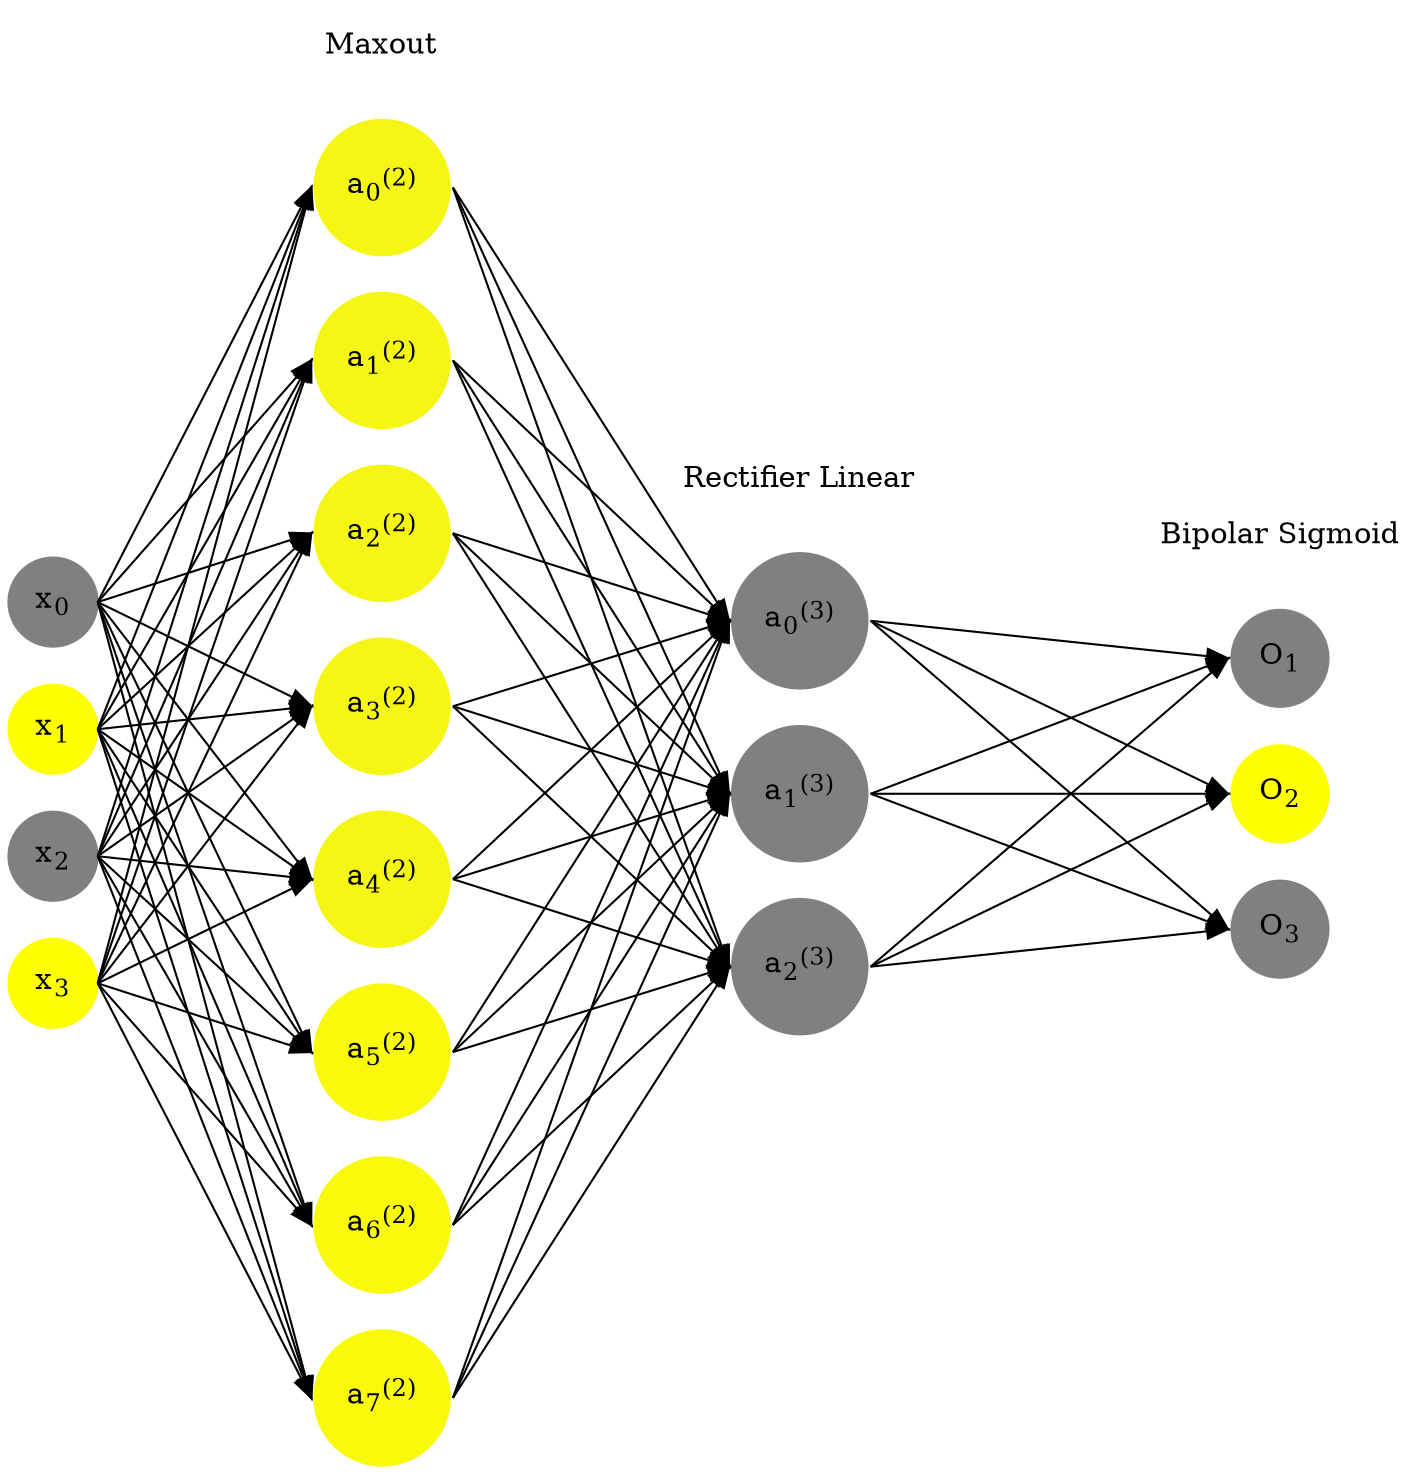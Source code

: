 digraph G {
	rankdir = LR;
	splines=false;
	edge[style=invis];
	ranksep= 1.4;
	{
	node [shape=circle, color="0.1667, 0.0, 0.5", style=filled, fillcolor="0.1667, 0.0, 0.5"];
	x0 [label=<x<sub>0</sub>>];
	}
	{
	node [shape=circle, color="0.1667, 1.0, 1.0", style=filled, fillcolor="0.1667, 1.0, 1.0"];
	x1 [label=<x<sub>1</sub>>];
	}
	{
	node [shape=circle, color="0.1667, 0.0, 0.5", style=filled, fillcolor="0.1667, 0.0, 0.5"];
	x2 [label=<x<sub>2</sub>>];
	}
	{
	node [shape=circle, color="0.1667, 1.0, 1.0", style=filled, fillcolor="0.1667, 1.0, 1.0"];
	x3 [label=<x<sub>3</sub>>];
	}
	{
	node [shape=circle, color="0.1667, 0.922231, 0.961116", style=filled, fillcolor="0.1667, 0.922231, 0.961116"];
	a02 [label=<a<sub>0</sub><sup>(2)</sup>>];
	}
	{
	node [shape=circle, color="0.1667, 0.922231, 0.961116", style=filled, fillcolor="0.1667, 0.922231, 0.961116"];
	a12 [label=<a<sub>1</sub><sup>(2)</sup>>];
	}
	{
	node [shape=circle, color="0.1667, 0.922231, 0.961116", style=filled, fillcolor="0.1667, 0.922231, 0.961116"];
	a22 [label=<a<sub>2</sub><sup>(2)</sup>>];
	}
	{
	node [shape=circle, color="0.1667, 0.922231, 0.961116", style=filled, fillcolor="0.1667, 0.922231, 0.961116"];
	a32 [label=<a<sub>3</sub><sup>(2)</sup>>];
	}
	{
	node [shape=circle, color="0.1667, 0.922231, 0.961116", style=filled, fillcolor="0.1667, 0.922231, 0.961116"];
	a42 [label=<a<sub>4</sub><sup>(2)</sup>>];
	}
	{
	node [shape=circle, color="0.1667, 0.953394, 0.976697", style=filled, fillcolor="0.1667, 0.953394, 0.976697"];
	a52 [label=<a<sub>5</sub><sup>(2)</sup>>];
	}
	{
	node [shape=circle, color="0.1667, 0.953394, 0.976697", style=filled, fillcolor="0.1667, 0.953394, 0.976697"];
	a62 [label=<a<sub>6</sub><sup>(2)</sup>>];
	}
	{
	node [shape=circle, color="0.1667, 0.953394, 0.976697", style=filled, fillcolor="0.1667, 0.953394, 0.976697"];
	a72 [label=<a<sub>7</sub><sup>(2)</sup>>];
	}
	{
	node [shape=circle, color="0.1667, 0.000000, 0.500000", style=filled, fillcolor="0.1667, 0.000000, 0.500000"];
	a03 [label=<a<sub>0</sub><sup>(3)</sup>>];
	}
	{
	node [shape=circle, color="0.1667, 0.000000, 0.500000", style=filled, fillcolor="0.1667, 0.000000, 0.500000"];
	a13 [label=<a<sub>1</sub><sup>(3)</sup>>];
	}
	{
	node [shape=circle, color="0.1667, 0.000000, 0.500000", style=filled, fillcolor="0.1667, 0.000000, 0.500000"];
	a23 [label=<a<sub>2</sub><sup>(3)</sup>>];
	}
	{
	node [shape=circle, color="0.1667, 0.0, 0.5", style=filled, fillcolor="0.1667, 0.0, 0.5"];
	O1 [label=<O<sub>1</sub>>];
	}
	{
	node [shape=circle, color="0.1667, 1.0, 1.0", style=filled, fillcolor="0.1667, 1.0, 1.0"];
	O2 [label=<O<sub>2</sub>>];
	}
	{
	node [shape=circle, color="0.1667, 0.0, 0.5", style=filled, fillcolor="0.1667, 0.0, 0.5"];
	O3 [label=<O<sub>3</sub>>];
	}
	{
	rank=same;
	x0->x1->x2->x3;
	}
	{
	rank=same;
	a02->a12->a22->a32->a42->a52->a62->a72;
	}
	{
	rank=same;
	a03->a13->a23;
	}
	{
	rank=same;
	O1->O2->O3;
	}
	l1 [shape=plaintext,label="Maxout"];
	l1->a02;
	{rank=same; l1;a02};
	l2 [shape=plaintext,label="Rectifier Linear"];
	l2->a03;
	{rank=same; l2;a03};
	l3 [shape=plaintext,label="Bipolar Sigmoid"];
	l3->O1;
	{rank=same; l3;O1};
edge[style=solid, tailport=e, headport=w];
	{x0;x1;x2;x3} -> {a02;a12;a22;a32;a42;a52;a62;a72};
	{a02;a12;a22;a32;a42;a52;a62;a72} -> {a03;a13;a23};
	{a03;a13;a23} -> {O1,O2,O3};
}